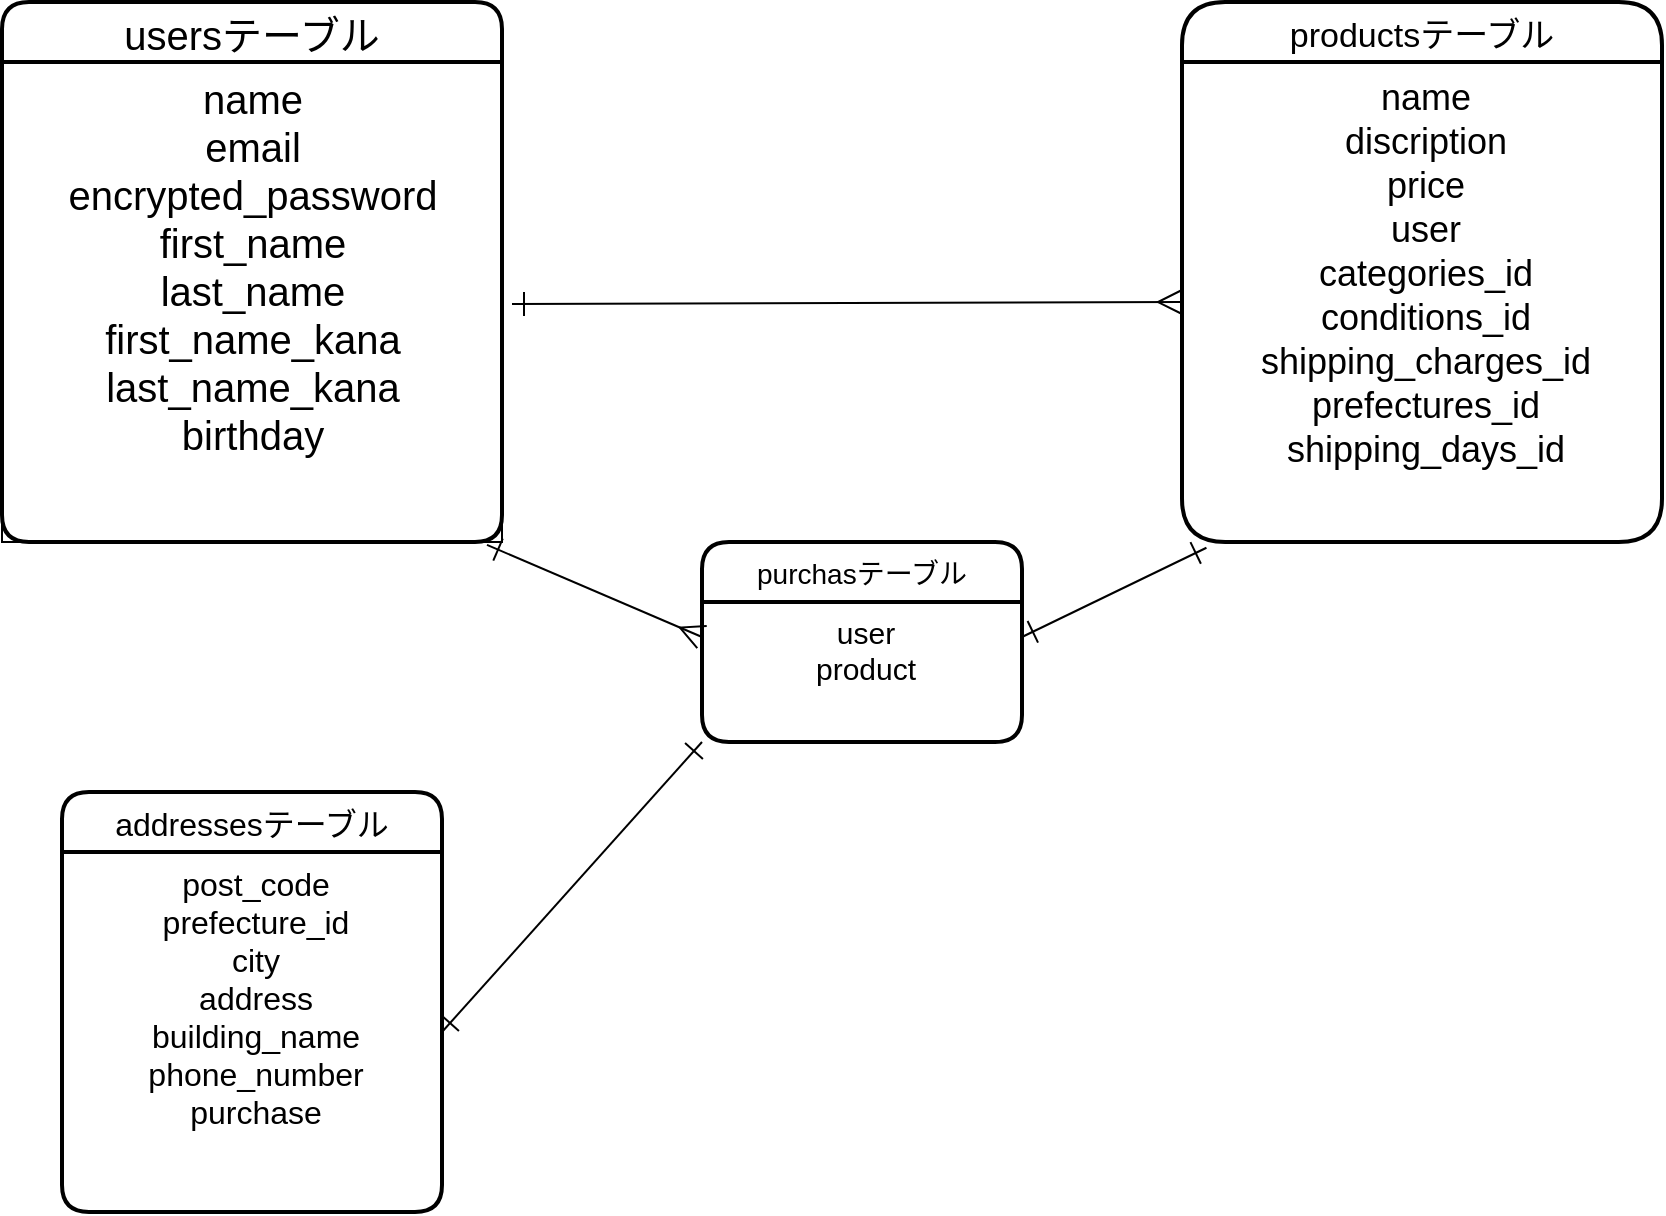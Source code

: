 <mxfile>
    <diagram id="0RMfGNW873j1dCkYAcOo" name="ページ1">
        <mxGraphModel dx="284" dy="1550" grid="1" gridSize="10" guides="1" tooltips="1" connect="1" arrows="1" fold="1" page="1" pageScale="1" pageWidth="1169" pageHeight="827" background="none" math="0" shadow="0">
            <root>
                <mxCell id="0"/>
                <mxCell id="1" parent="0"/>
                <mxCell id="53" value="usersテーブル" style="swimlane;childLayout=stackLayout;horizontal=1;startSize=30;horizontalStack=0;rounded=1;fontSize=20;fontStyle=0;strokeWidth=2;resizeParent=0;resizeLast=1;shadow=0;dashed=0;align=center;" vertex="1" parent="1">
                    <mxGeometry x="70" y="-755" width="250" height="270" as="geometry"/>
                </mxCell>
                <mxCell id="55" value="name&lt;br&gt;email&lt;br&gt;encrypted_password&lt;br&gt;first_name&lt;br&gt;last_name&lt;br&gt;first_name_kana&lt;br&gt;last_name_kana&lt;br&gt;&lt;div&gt;birthday&lt;/div&gt;" style="text;html=1;align=center;verticalAlign=top;resizable=0;points=[];autosize=1;strokeColor=default;fillColor=none;fontSize=20;fontStyle=0" vertex="1" parent="53">
                    <mxGeometry y="30" width="250" height="240" as="geometry"/>
                </mxCell>
                <mxCell id="62" value="productsテーブル" style="swimlane;childLayout=stackLayout;horizontal=1;startSize=30;horizontalStack=0;rounded=1;fontSize=17;fontStyle=0;strokeWidth=2;resizeParent=0;resizeLast=1;shadow=0;dashed=0;align=center;arcSize=24;" vertex="1" parent="1">
                    <mxGeometry x="660" y="-755" width="240" height="270" as="geometry"/>
                </mxCell>
                <mxCell id="63" value="name&#10;discription&#10;price&#10;user&#10;categories_id&#10;conditions_id&#10;shipping_charges_id&#10;prefectures_id&#10;shipping_days_id&#10;" style="align=center;strokeColor=none;fillColor=none;spacingLeft=4;fontSize=18;verticalAlign=top;resizable=0;rotatable=0;part=1;" vertex="1" parent="62">
                    <mxGeometry y="30" width="240" height="240" as="geometry"/>
                </mxCell>
                <mxCell id="68" style="edgeStyle=none;html=1;fontSize=18;endArrow=ERmany;endFill=0;strokeWidth=1;endSize=10;entryX=0;entryY=0.5;entryDx=0;entryDy=0;startArrow=ERone;startFill=0;targetPerimeterSpacing=10;sourcePerimeterSpacing=10;startSize=10;exitX=1.02;exitY=0.504;exitDx=0;exitDy=0;exitPerimeter=0;" edge="1" parent="1" source="55" target="63">
                    <mxGeometry relative="1" as="geometry">
                        <mxPoint x="390" y="-480" as="targetPoint"/>
                    </mxGeometry>
                </mxCell>
                <mxCell id="69" value="purchasテーブル" style="swimlane;childLayout=stackLayout;horizontal=1;startSize=30;horizontalStack=0;rounded=1;fontSize=14;fontStyle=0;strokeWidth=2;resizeParent=0;resizeLast=1;shadow=0;dashed=0;align=center;" vertex="1" parent="1">
                    <mxGeometry x="420" y="-485" width="160" height="100" as="geometry"/>
                </mxCell>
                <mxCell id="70" value="user&#10;product" style="align=center;strokeColor=none;fillColor=none;spacingLeft=4;fontSize=15;verticalAlign=top;resizable=0;rotatable=0;part=1;" vertex="1" parent="69">
                    <mxGeometry y="30" width="160" height="70" as="geometry"/>
                </mxCell>
                <mxCell id="71" style="edgeStyle=none;html=1;exitX=1;exitY=0.25;exitDx=0;exitDy=0;fontSize=15;startArrow=ERone;startFill=0;endArrow=ERone;endFill=0;startSize=10;endSize=10;sourcePerimeterSpacing=10;targetPerimeterSpacing=10;strokeWidth=1;entryX=0.051;entryY=1.012;entryDx=0;entryDy=0;entryPerimeter=0;" edge="1" parent="1" source="70" target="63">
                    <mxGeometry relative="1" as="geometry">
                        <mxPoint x="740" y="-360" as="targetPoint"/>
                    </mxGeometry>
                </mxCell>
                <mxCell id="78" value="addressesテーブル" style="swimlane;childLayout=stackLayout;horizontal=1;startSize=30;horizontalStack=0;rounded=1;fontSize=16;fontStyle=0;strokeWidth=2;resizeParent=0;resizeLast=1;shadow=0;dashed=0;align=center;" vertex="1" parent="1">
                    <mxGeometry x="100" y="-360" width="190" height="210" as="geometry"/>
                </mxCell>
                <mxCell id="79" value="post_code&#10;prefecture_id&#10;city&#10;address&#10;building_name&#10;phone_number&#10;purchase" style="align=center;strokeColor=none;fillColor=none;spacingLeft=4;fontSize=16;verticalAlign=top;resizable=0;rotatable=0;part=1;" vertex="1" parent="78">
                    <mxGeometry y="30" width="190" height="180" as="geometry"/>
                </mxCell>
                <mxCell id="98" style="edgeStyle=none;html=1;exitX=0;exitY=0.25;exitDx=0;exitDy=0;entryX=0.97;entryY=1.006;entryDx=0;entryDy=0;entryPerimeter=0;fontSize=15;startArrow=ERmany;startFill=0;endArrow=ERone;endFill=0;startSize=10;endSize=10;sourcePerimeterSpacing=10;targetPerimeterSpacing=10;strokeWidth=1;" edge="1" parent="1" source="70" target="55">
                    <mxGeometry relative="1" as="geometry"/>
                </mxCell>
                <mxCell id="109" style="edgeStyle=none;html=1;exitX=0;exitY=1;exitDx=0;exitDy=0;entryX=1;entryY=0.5;entryDx=0;entryDy=0;fontSize=15;startArrow=ERone;startFill=0;endArrow=ERone;endFill=0;startSize=10;endSize=10;sourcePerimeterSpacing=10;targetPerimeterSpacing=10;strokeWidth=1;" edge="1" parent="1" source="70" target="79">
                    <mxGeometry relative="1" as="geometry"/>
                </mxCell>
            </root>
        </mxGraphModel>
    </diagram>
</mxfile>